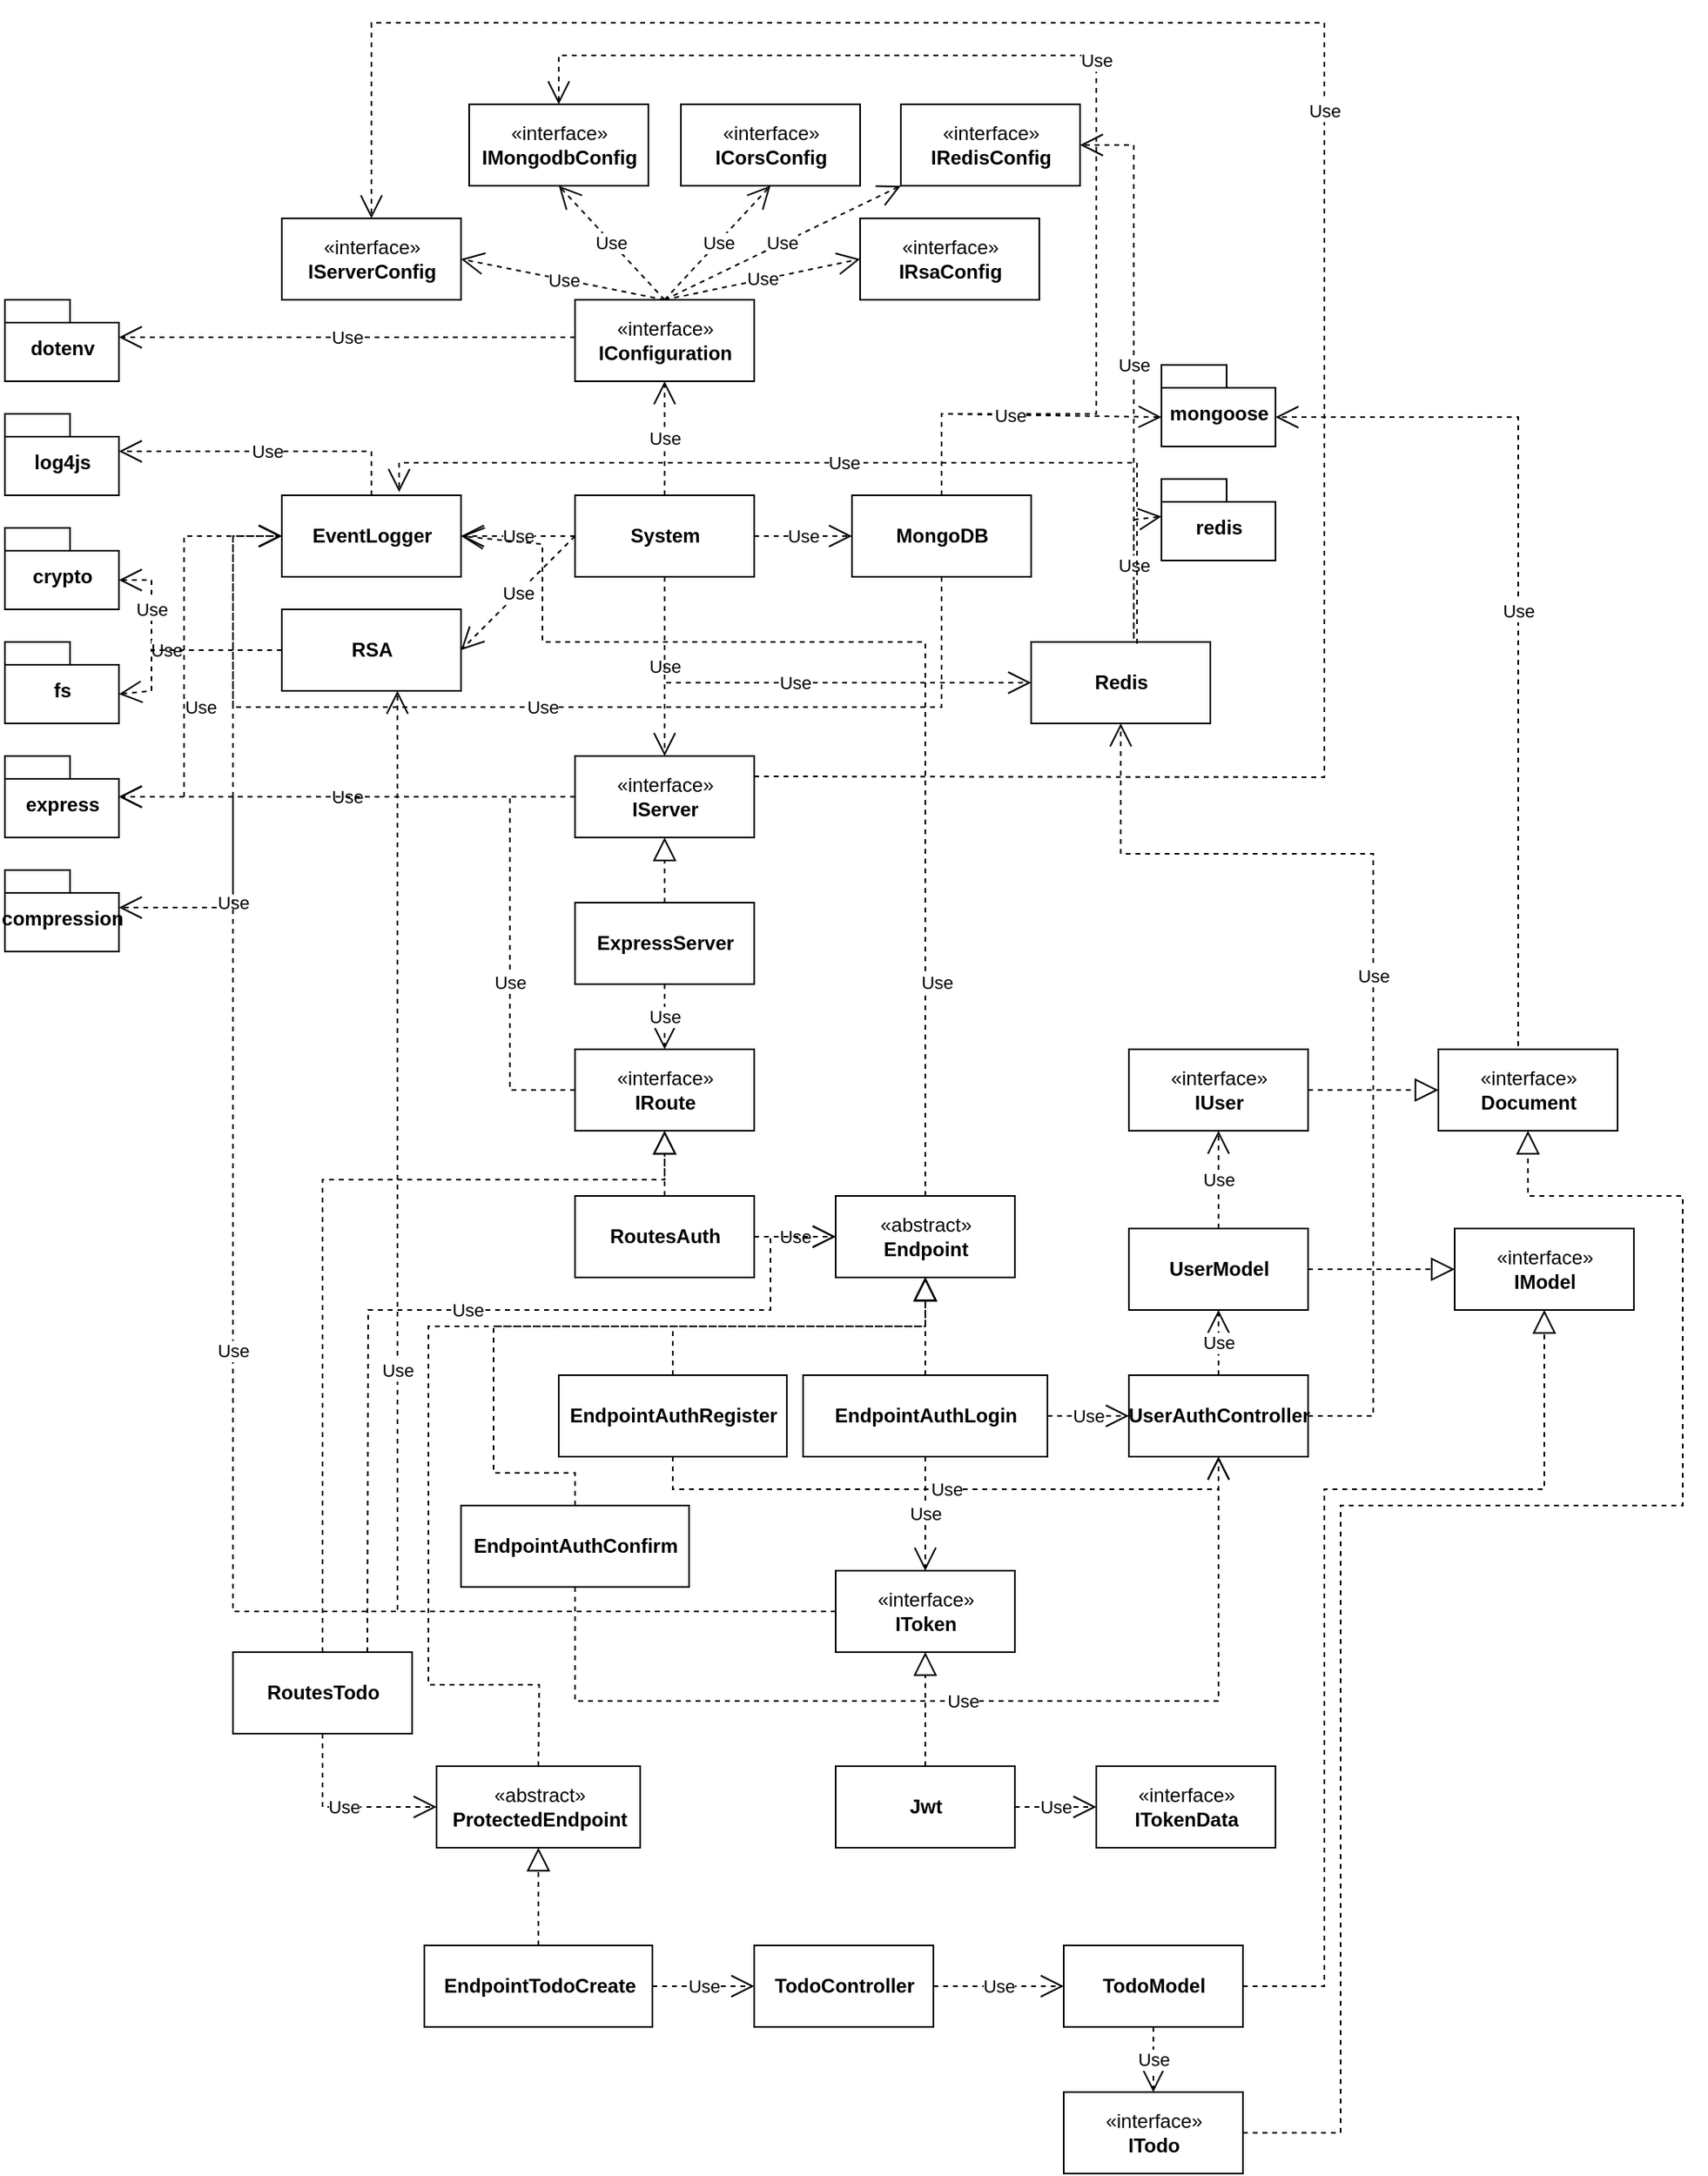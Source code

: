 <mxfile version="17.2.4" type="device"><diagram id="6Z5-7DVcIzeGbHoEJOS7" name="Seite-1"><mxGraphModel dx="1186" dy="773" grid="1" gridSize="10" guides="1" tooltips="1" connect="1" arrows="1" fold="1" page="1" pageScale="1" pageWidth="4681" pageHeight="3300" math="0" shadow="0"><root><mxCell id="0"/><mxCell id="1" parent="0"/><mxCell id="TeJl24mnxh_Jbmusd_PI-1" value="«interface»&lt;br&gt;&lt;b&gt;IConfiguration&lt;/b&gt;" style="html=1;" vertex="1" parent="1"><mxGeometry x="380" y="210" width="110" height="50" as="geometry"/></mxCell><mxCell id="TeJl24mnxh_Jbmusd_PI-2" value="«interface»&lt;br&gt;&lt;b&gt;IServerConfig&lt;/b&gt;" style="html=1;" vertex="1" parent="1"><mxGeometry x="200" y="160" width="110" height="50" as="geometry"/></mxCell><mxCell id="TeJl24mnxh_Jbmusd_PI-4" value="«interface»&lt;br&gt;&lt;b&gt;IMongodbConfig&lt;/b&gt;" style="html=1;" vertex="1" parent="1"><mxGeometry x="315" y="90" width="110" height="50" as="geometry"/></mxCell><mxCell id="TeJl24mnxh_Jbmusd_PI-5" value="«interface»&lt;br&gt;&lt;b&gt;ICorsConfig&lt;/b&gt;" style="html=1;" vertex="1" parent="1"><mxGeometry x="445" y="90" width="110" height="50" as="geometry"/></mxCell><mxCell id="TeJl24mnxh_Jbmusd_PI-6" value="«interface»&lt;br&gt;&lt;b&gt;IRsaConfig&lt;/b&gt;" style="html=1;" vertex="1" parent="1"><mxGeometry x="555" y="160" width="110" height="50" as="geometry"/></mxCell><mxCell id="TeJl24mnxh_Jbmusd_PI-7" value="System" style="html=1;fontStyle=1" vertex="1" parent="1"><mxGeometry x="380" y="330" width="110" height="50" as="geometry"/></mxCell><mxCell id="TeJl24mnxh_Jbmusd_PI-8" value="Use" style="endArrow=open;endSize=12;dashed=1;html=1;rounded=0;exitX=0.5;exitY=0;exitDx=0;exitDy=0;entryX=0.5;entryY=1;entryDx=0;entryDy=0;" edge="1" parent="1" source="TeJl24mnxh_Jbmusd_PI-7" target="TeJl24mnxh_Jbmusd_PI-1"><mxGeometry width="160" relative="1" as="geometry"><mxPoint x="434.5" y="320" as="sourcePoint"/><mxPoint x="434.5" y="270" as="targetPoint"/></mxGeometry></mxCell><mxCell id="TeJl24mnxh_Jbmusd_PI-9" value="Use" style="endArrow=open;endSize=12;dashed=1;html=1;rounded=0;exitX=0.5;exitY=0;exitDx=0;exitDy=0;entryX=1;entryY=0.5;entryDx=0;entryDy=0;" edge="1" parent="1" source="TeJl24mnxh_Jbmusd_PI-1" target="TeJl24mnxh_Jbmusd_PI-2"><mxGeometry width="160" relative="1" as="geometry"><mxPoint x="434.5" y="190" as="sourcePoint"/><mxPoint x="250" y="170" as="targetPoint"/></mxGeometry></mxCell><mxCell id="TeJl24mnxh_Jbmusd_PI-10" value="Use" style="endArrow=open;endSize=12;dashed=1;html=1;rounded=0;exitX=0.5;exitY=0;exitDx=0;exitDy=0;entryX=0;entryY=0.5;entryDx=0;entryDy=0;" edge="1" parent="1" source="TeJl24mnxh_Jbmusd_PI-1" target="TeJl24mnxh_Jbmusd_PI-6"><mxGeometry width="160" relative="1" as="geometry"><mxPoint x="434.5" y="190" as="sourcePoint"/><mxPoint x="434.5" y="140" as="targetPoint"/></mxGeometry></mxCell><mxCell id="TeJl24mnxh_Jbmusd_PI-11" value="Use" style="endArrow=open;endSize=12;dashed=1;html=1;rounded=0;exitX=0.5;exitY=0;exitDx=0;exitDy=0;entryX=0.5;entryY=1;entryDx=0;entryDy=0;" edge="1" parent="1" source="TeJl24mnxh_Jbmusd_PI-1" target="TeJl24mnxh_Jbmusd_PI-4"><mxGeometry width="160" relative="1" as="geometry"><mxPoint x="434.5" y="190" as="sourcePoint"/><mxPoint x="434.5" y="140" as="targetPoint"/></mxGeometry></mxCell><mxCell id="TeJl24mnxh_Jbmusd_PI-12" value="Use" style="endArrow=open;endSize=12;dashed=1;html=1;rounded=0;entryX=0.5;entryY=1;entryDx=0;entryDy=0;" edge="1" parent="1" target="TeJl24mnxh_Jbmusd_PI-5"><mxGeometry width="160" relative="1" as="geometry"><mxPoint x="435" y="210" as="sourcePoint"/><mxPoint x="470" y="160" as="targetPoint"/></mxGeometry></mxCell><mxCell id="TeJl24mnxh_Jbmusd_PI-13" value="EventLogger" style="html=1;fontStyle=1" vertex="1" parent="1"><mxGeometry x="200" y="330" width="110" height="50" as="geometry"/></mxCell><mxCell id="TeJl24mnxh_Jbmusd_PI-14" value="Use" style="endArrow=open;endSize=12;dashed=1;html=1;rounded=0;exitX=0;exitY=0.5;exitDx=0;exitDy=0;entryX=1;entryY=0.5;entryDx=0;entryDy=0;" edge="1" parent="1" source="TeJl24mnxh_Jbmusd_PI-7" target="TeJl24mnxh_Jbmusd_PI-13"><mxGeometry width="160" relative="1" as="geometry"><mxPoint x="365" y="354.5" as="sourcePoint"/><mxPoint x="320" y="355" as="targetPoint"/></mxGeometry></mxCell><mxCell id="TeJl24mnxh_Jbmusd_PI-15" value="&lt;b&gt;RSA&lt;/b&gt;" style="html=1;" vertex="1" parent="1"><mxGeometry x="200" y="400" width="110" height="50" as="geometry"/></mxCell><mxCell id="TeJl24mnxh_Jbmusd_PI-16" value="Use" style="endArrow=open;endSize=12;dashed=1;html=1;rounded=0;exitX=0;exitY=0.5;exitDx=0;exitDy=0;entryX=1;entryY=0.5;entryDx=0;entryDy=0;" edge="1" parent="1" source="TeJl24mnxh_Jbmusd_PI-7" target="TeJl24mnxh_Jbmusd_PI-15"><mxGeometry width="160" relative="1" as="geometry"><mxPoint x="390" y="424.5" as="sourcePoint"/><mxPoint x="330" y="425" as="targetPoint"/></mxGeometry></mxCell><mxCell id="TeJl24mnxh_Jbmusd_PI-18" value="MongoDB" style="html=1;fontStyle=1" vertex="1" parent="1"><mxGeometry x="550" y="330" width="110" height="50" as="geometry"/></mxCell><mxCell id="TeJl24mnxh_Jbmusd_PI-19" value="Use" style="endArrow=open;endSize=12;dashed=1;html=1;rounded=0;exitX=0.5;exitY=0;exitDx=0;exitDy=0;entryX=0.5;entryY=0;entryDx=0;entryDy=0;" edge="1" parent="1" source="TeJl24mnxh_Jbmusd_PI-18" target="TeJl24mnxh_Jbmusd_PI-4"><mxGeometry width="160" relative="1" as="geometry"><mxPoint x="604.5" y="300" as="sourcePoint"/><mxPoint x="600" y="70" as="targetPoint"/><Array as="points"><mxPoint x="605" y="280"/><mxPoint x="700" y="280"/><mxPoint x="700" y="60"/><mxPoint x="370" y="60"/></Array></mxGeometry></mxCell><mxCell id="TeJl24mnxh_Jbmusd_PI-20" value="Use" style="endArrow=open;endSize=12;dashed=1;html=1;rounded=0;entryX=0;entryY=0.5;entryDx=0;entryDy=0;exitX=1;exitY=0.5;exitDx=0;exitDy=0;" edge="1" parent="1" source="TeJl24mnxh_Jbmusd_PI-7" target="TeJl24mnxh_Jbmusd_PI-18"><mxGeometry width="160" relative="1" as="geometry"><mxPoint x="510" y="355" as="sourcePoint"/><mxPoint x="540" y="354.5" as="targetPoint"/></mxGeometry></mxCell><mxCell id="TeJl24mnxh_Jbmusd_PI-21" value="Use" style="endArrow=open;endSize=12;dashed=1;html=1;rounded=0;exitX=0.5;exitY=1;exitDx=0;exitDy=0;entryX=0;entryY=0.5;entryDx=0;entryDy=0;" edge="1" parent="1" source="TeJl24mnxh_Jbmusd_PI-18" target="TeJl24mnxh_Jbmusd_PI-13"><mxGeometry width="160" relative="1" as="geometry"><mxPoint x="604.5" y="395" as="sourcePoint"/><mxPoint x="140" y="360" as="targetPoint"/><Array as="points"><mxPoint x="605" y="460"/><mxPoint x="170" y="460"/><mxPoint x="170" y="355"/></Array></mxGeometry></mxCell><mxCell id="TeJl24mnxh_Jbmusd_PI-22" value="«interface»&lt;br&gt;&lt;b&gt;IServer&lt;/b&gt;" style="html=1;" vertex="1" parent="1"><mxGeometry x="380" y="490" width="110" height="50" as="geometry"/></mxCell><mxCell id="TeJl24mnxh_Jbmusd_PI-23" value="Use" style="endArrow=open;endSize=12;dashed=1;html=1;rounded=0;entryX=0.5;entryY=0;entryDx=0;entryDy=0;exitX=0.5;exitY=1;exitDx=0;exitDy=0;" edge="1" parent="1" source="TeJl24mnxh_Jbmusd_PI-7" target="TeJl24mnxh_Jbmusd_PI-22"><mxGeometry width="160" relative="1" as="geometry"><mxPoint x="434.5" y="400" as="sourcePoint"/><mxPoint x="434.5" y="450" as="targetPoint"/></mxGeometry></mxCell><mxCell id="TeJl24mnxh_Jbmusd_PI-24" value="ExpressServer" style="html=1;fontStyle=1" vertex="1" parent="1"><mxGeometry x="380" y="580" width="110" height="50" as="geometry"/></mxCell><mxCell id="TeJl24mnxh_Jbmusd_PI-25" value="" style="endArrow=block;dashed=1;endFill=0;endSize=12;html=1;rounded=0;exitX=0.5;exitY=0;exitDx=0;exitDy=0;entryX=0.5;entryY=1;entryDx=0;entryDy=0;" edge="1" parent="1" source="TeJl24mnxh_Jbmusd_PI-24" target="TeJl24mnxh_Jbmusd_PI-22"><mxGeometry width="160" relative="1" as="geometry"><mxPoint x="435" y="570" as="sourcePoint"/><mxPoint x="435" y="550" as="targetPoint"/></mxGeometry></mxCell><mxCell id="TeJl24mnxh_Jbmusd_PI-26" value="Use" style="endArrow=open;endSize=12;dashed=1;html=1;rounded=0;exitX=0;exitY=0.5;exitDx=0;exitDy=0;entryX=0;entryY=0.5;entryDx=0;entryDy=0;" edge="1" parent="1" source="TeJl24mnxh_Jbmusd_PI-22" target="TeJl24mnxh_Jbmusd_PI-13"><mxGeometry x="0.283" y="-10" width="160" relative="1" as="geometry"><mxPoint x="350" y="514.5" as="sourcePoint"/><mxPoint x="130" y="360" as="targetPoint"/><Array as="points"><mxPoint x="140" y="515"/><mxPoint x="140" y="355"/></Array><mxPoint as="offset"/></mxGeometry></mxCell><mxCell id="TeJl24mnxh_Jbmusd_PI-27" value="express" style="shape=folder;fontStyle=1;spacingTop=10;tabWidth=40;tabHeight=14;tabPosition=left;html=1;" vertex="1" parent="1"><mxGeometry x="30" y="490" width="70" height="50" as="geometry"/></mxCell><mxCell id="TeJl24mnxh_Jbmusd_PI-28" value="Use" style="endArrow=open;endSize=12;dashed=1;html=1;rounded=0;exitX=0;exitY=0.5;exitDx=0;exitDy=0;" edge="1" parent="1" source="TeJl24mnxh_Jbmusd_PI-22"><mxGeometry width="160" relative="1" as="geometry"><mxPoint x="320" y="514.5" as="sourcePoint"/><mxPoint x="100" y="515" as="targetPoint"/></mxGeometry></mxCell><mxCell id="TeJl24mnxh_Jbmusd_PI-29" value="log4js" style="shape=folder;fontStyle=1;spacingTop=10;tabWidth=40;tabHeight=14;tabPosition=left;html=1;" vertex="1" parent="1"><mxGeometry x="30" y="280" width="70" height="50" as="geometry"/></mxCell><mxCell id="TeJl24mnxh_Jbmusd_PI-30" value="Use" style="endArrow=open;endSize=12;dashed=1;html=1;rounded=0;entryX=0;entryY=0;entryDx=70;entryDy=23;entryPerimeter=0;exitX=0.5;exitY=0;exitDx=0;exitDy=0;" edge="1" parent="1" source="TeJl24mnxh_Jbmusd_PI-13" target="TeJl24mnxh_Jbmusd_PI-29"><mxGeometry width="160" relative="1" as="geometry"><mxPoint x="280" y="304.5" as="sourcePoint"/><mxPoint x="120" y="304.5" as="targetPoint"/><Array as="points"><mxPoint x="255" y="303"/></Array></mxGeometry></mxCell><mxCell id="TeJl24mnxh_Jbmusd_PI-31" value="mongoose" style="shape=folder;fontStyle=1;spacingTop=10;tabWidth=40;tabHeight=14;tabPosition=left;html=1;" vertex="1" parent="1"><mxGeometry x="740" y="250" width="70" height="50" as="geometry"/></mxCell><mxCell id="TeJl24mnxh_Jbmusd_PI-32" value="Use" style="endArrow=open;endSize=12;dashed=1;html=1;rounded=0;entryX=0;entryY=0;entryDx=0;entryDy=32;entryPerimeter=0;exitX=0.5;exitY=0;exitDx=0;exitDy=0;" edge="1" parent="1" source="TeJl24mnxh_Jbmusd_PI-18" target="TeJl24mnxh_Jbmusd_PI-31"><mxGeometry width="160" relative="1" as="geometry"><mxPoint x="570" y="280" as="sourcePoint"/><mxPoint x="720" y="280" as="targetPoint"/><Array as="points"><mxPoint x="605" y="280"/></Array></mxGeometry></mxCell><mxCell id="TeJl24mnxh_Jbmusd_PI-33" value="crypto" style="shape=folder;fontStyle=1;spacingTop=10;tabWidth=40;tabHeight=14;tabPosition=left;html=1;" vertex="1" parent="1"><mxGeometry x="30" y="350" width="70" height="50" as="geometry"/></mxCell><mxCell id="TeJl24mnxh_Jbmusd_PI-34" value="fs" style="shape=folder;fontStyle=1;spacingTop=10;tabWidth=40;tabHeight=14;tabPosition=left;html=1;" vertex="1" parent="1"><mxGeometry x="30" y="420" width="70" height="50" as="geometry"/></mxCell><mxCell id="TeJl24mnxh_Jbmusd_PI-35" value="Use" style="endArrow=open;endSize=12;dashed=1;html=1;rounded=0;exitX=0;exitY=0.5;exitDx=0;exitDy=0;entryX=0;entryY=0;entryDx=70;entryDy=32;entryPerimeter=0;" edge="1" parent="1" source="TeJl24mnxh_Jbmusd_PI-15" target="TeJl24mnxh_Jbmusd_PI-33"><mxGeometry width="160" relative="1" as="geometry"><mxPoint x="180" y="430" as="sourcePoint"/><mxPoint x="40" y="424.5" as="targetPoint"/><Array as="points"><mxPoint x="120" y="425"/><mxPoint x="120" y="382"/></Array></mxGeometry></mxCell><mxCell id="TeJl24mnxh_Jbmusd_PI-36" value="Use" style="endArrow=open;endSize=12;dashed=1;html=1;rounded=0;entryX=0;entryY=0;entryDx=70;entryDy=32;entryPerimeter=0;exitX=0;exitY=0.5;exitDx=0;exitDy=0;" edge="1" parent="1" source="TeJl24mnxh_Jbmusd_PI-15" target="TeJl24mnxh_Jbmusd_PI-34"><mxGeometry x="0.279" y="-25" width="160" relative="1" as="geometry"><mxPoint x="190" y="425" as="sourcePoint"/><mxPoint x="40" y="424.5" as="targetPoint"/><Array as="points"><mxPoint x="120" y="425"/><mxPoint x="120" y="450"/></Array><mxPoint x="25" y="-25" as="offset"/></mxGeometry></mxCell><mxCell id="TeJl24mnxh_Jbmusd_PI-37" value="dotenv" style="shape=folder;fontStyle=1;spacingTop=10;tabWidth=40;tabHeight=14;tabPosition=left;html=1;" vertex="1" parent="1"><mxGeometry x="30" y="210" width="70" height="50" as="geometry"/></mxCell><mxCell id="TeJl24mnxh_Jbmusd_PI-38" value="Use" style="endArrow=open;endSize=12;dashed=1;html=1;rounded=0;entryX=0;entryY=0;entryDx=70;entryDy=23;entryPerimeter=0;" edge="1" parent="1" target="TeJl24mnxh_Jbmusd_PI-37"><mxGeometry width="160" relative="1" as="geometry"><mxPoint x="380" y="233" as="sourcePoint"/><mxPoint x="175" y="234.5" as="targetPoint"/></mxGeometry></mxCell><mxCell id="TeJl24mnxh_Jbmusd_PI-39" value="compression" style="shape=folder;fontStyle=1;spacingTop=10;tabWidth=40;tabHeight=14;tabPosition=left;html=1;" vertex="1" parent="1"><mxGeometry x="30" y="560" width="70" height="50" as="geometry"/></mxCell><mxCell id="TeJl24mnxh_Jbmusd_PI-40" value="Use" style="endArrow=open;endSize=12;dashed=1;html=1;rounded=0;exitX=0;exitY=0.5;exitDx=0;exitDy=0;entryX=0;entryY=0;entryDx=70;entryDy=23;entryPerimeter=0;" edge="1" parent="1" source="TeJl24mnxh_Jbmusd_PI-22" target="TeJl24mnxh_Jbmusd_PI-39"><mxGeometry x="0.581" width="160" relative="1" as="geometry"><mxPoint x="390" y="525" as="sourcePoint"/><mxPoint x="110" y="525" as="targetPoint"/><Array as="points"><mxPoint x="170" y="515"/><mxPoint x="170" y="583"/></Array><mxPoint as="offset"/></mxGeometry></mxCell><mxCell id="TeJl24mnxh_Jbmusd_PI-41" value="«interface»&lt;br&gt;&lt;b&gt;IRoute&lt;/b&gt;" style="html=1;" vertex="1" parent="1"><mxGeometry x="380" y="670" width="110" height="50" as="geometry"/></mxCell><mxCell id="TeJl24mnxh_Jbmusd_PI-42" value="&lt;b&gt;RoutesAuth&lt;/b&gt;" style="html=1;" vertex="1" parent="1"><mxGeometry x="380" y="760" width="110" height="50" as="geometry"/></mxCell><mxCell id="TeJl24mnxh_Jbmusd_PI-43" value="Use" style="endArrow=open;endSize=12;dashed=1;html=1;rounded=0;entryX=0.5;entryY=0;entryDx=0;entryDy=0;exitX=0.5;exitY=1;exitDx=0;exitDy=0;" edge="1" parent="1" source="TeJl24mnxh_Jbmusd_PI-24" target="TeJl24mnxh_Jbmusd_PI-41"><mxGeometry width="160" relative="1" as="geometry"><mxPoint x="434.5" y="630" as="sourcePoint"/><mxPoint x="435" y="660" as="targetPoint"/></mxGeometry></mxCell><mxCell id="TeJl24mnxh_Jbmusd_PI-44" value="" style="endArrow=block;dashed=1;endFill=0;endSize=12;html=1;rounded=0;exitX=0.5;exitY=0;exitDx=0;exitDy=0;entryX=0.5;entryY=1;entryDx=0;entryDy=0;" edge="1" parent="1" source="TeJl24mnxh_Jbmusd_PI-42" target="TeJl24mnxh_Jbmusd_PI-41"><mxGeometry width="160" relative="1" as="geometry"><mxPoint x="434.5" y="750" as="sourcePoint"/><mxPoint x="435" y="730" as="targetPoint"/></mxGeometry></mxCell><mxCell id="TeJl24mnxh_Jbmusd_PI-45" value="Use" style="endArrow=open;endSize=12;dashed=1;html=1;rounded=0;exitX=0;exitY=0.5;exitDx=0;exitDy=0;" edge="1" parent="1" source="TeJl24mnxh_Jbmusd_PI-41"><mxGeometry x="-0.54" width="160" relative="1" as="geometry"><mxPoint x="350" y="604.5" as="sourcePoint"/><mxPoint x="100" y="515" as="targetPoint"/><Array as="points"><mxPoint x="340" y="695"/><mxPoint x="340" y="515"/></Array><mxPoint as="offset"/></mxGeometry></mxCell><mxCell id="TeJl24mnxh_Jbmusd_PI-46" value="Use" style="endArrow=open;endSize=12;dashed=1;html=1;rounded=0;exitX=1;exitY=0.25;exitDx=0;exitDy=0;entryX=0.5;entryY=0;entryDx=0;entryDy=0;" edge="1" parent="1" source="TeJl24mnxh_Jbmusd_PI-22" target="TeJl24mnxh_Jbmusd_PI-2"><mxGeometry width="160" relative="1" as="geometry"><mxPoint x="500" y="510" as="sourcePoint"/><mxPoint x="590" y="40" as="targetPoint"/><Array as="points"><mxPoint x="840" y="503"/><mxPoint x="840" y="40"/><mxPoint x="255" y="40"/></Array></mxGeometry></mxCell><mxCell id="TeJl24mnxh_Jbmusd_PI-47" value="«abstract»&lt;br&gt;&lt;b&gt;Endpoint&lt;/b&gt;" style="html=1;" vertex="1" parent="1"><mxGeometry x="540" y="760" width="110" height="50" as="geometry"/></mxCell><mxCell id="TeJl24mnxh_Jbmusd_PI-48" value="EndpointAuthLogin" style="html=1;fontStyle=1" vertex="1" parent="1"><mxGeometry x="520" y="870" width="150" height="50" as="geometry"/></mxCell><mxCell id="TeJl24mnxh_Jbmusd_PI-49" value="Use" style="endArrow=open;endSize=12;dashed=1;html=1;rounded=0;exitX=1;exitY=0.5;exitDx=0;exitDy=0;entryX=0;entryY=0.5;entryDx=0;entryDy=0;" edge="1" parent="1" source="TeJl24mnxh_Jbmusd_PI-42" target="TeJl24mnxh_Jbmusd_PI-47"><mxGeometry width="160" relative="1" as="geometry"><mxPoint x="500" y="784.5" as="sourcePoint"/><mxPoint x="530" y="785" as="targetPoint"/></mxGeometry></mxCell><mxCell id="TeJl24mnxh_Jbmusd_PI-50" value="" style="endArrow=block;dashed=1;endFill=0;endSize=12;html=1;rounded=0;exitX=0.5;exitY=0;exitDx=0;exitDy=0;entryX=0.5;entryY=1;entryDx=0;entryDy=0;" edge="1" parent="1" source="TeJl24mnxh_Jbmusd_PI-48" target="TeJl24mnxh_Jbmusd_PI-47"><mxGeometry width="160" relative="1" as="geometry"><mxPoint x="590" y="830" as="sourcePoint"/><mxPoint x="595" y="820" as="targetPoint"/></mxGeometry></mxCell><mxCell id="TeJl24mnxh_Jbmusd_PI-51" value="EndpointAuthRegister" style="html=1;fontStyle=1" vertex="1" parent="1"><mxGeometry x="370" y="870" width="140" height="50" as="geometry"/></mxCell><mxCell id="TeJl24mnxh_Jbmusd_PI-52" value="" style="endArrow=block;dashed=1;endFill=0;endSize=12;html=1;rounded=0;exitX=0.5;exitY=0;exitDx=0;exitDy=0;entryX=0.5;entryY=1;entryDx=0;entryDy=0;" edge="1" parent="1" source="TeJl24mnxh_Jbmusd_PI-51" target="TeJl24mnxh_Jbmusd_PI-47"><mxGeometry width="160" relative="1" as="geometry"><mxPoint x="605" y="880" as="sourcePoint"/><mxPoint x="605" y="820" as="targetPoint"/><Array as="points"><mxPoint x="440" y="840"/><mxPoint x="595" y="840"/></Array></mxGeometry></mxCell><mxCell id="TeJl24mnxh_Jbmusd_PI-53" value="Use" style="endArrow=open;endSize=12;dashed=1;html=1;rounded=0;exitX=0.5;exitY=0;exitDx=0;exitDy=0;" edge="1" parent="1" source="TeJl24mnxh_Jbmusd_PI-47"><mxGeometry x="-0.618" y="-7" width="160" relative="1" as="geometry"><mxPoint x="590" y="720" as="sourcePoint"/><mxPoint x="310" y="355" as="targetPoint"/><Array as="points"><mxPoint x="595" y="420"/><mxPoint x="360" y="420"/><mxPoint x="360" y="360"/></Array><mxPoint as="offset"/></mxGeometry></mxCell><mxCell id="TeJl24mnxh_Jbmusd_PI-54" value="UserAuthController" style="html=1;fontStyle=1" vertex="1" parent="1"><mxGeometry x="720" y="870" width="110" height="50" as="geometry"/></mxCell><mxCell id="TeJl24mnxh_Jbmusd_PI-55" value="Use" style="endArrow=open;endSize=12;dashed=1;html=1;rounded=0;exitX=1;exitY=0.5;exitDx=0;exitDy=0;entryX=0;entryY=0.5;entryDx=0;entryDy=0;" edge="1" parent="1" source="TeJl24mnxh_Jbmusd_PI-48" target="TeJl24mnxh_Jbmusd_PI-54"><mxGeometry width="160" relative="1" as="geometry"><mxPoint x="660" y="894.5" as="sourcePoint"/><mxPoint x="710" y="895" as="targetPoint"/></mxGeometry></mxCell><mxCell id="TeJl24mnxh_Jbmusd_PI-56" value="UserModel" style="html=1;fontStyle=1" vertex="1" parent="1"><mxGeometry x="720" y="780" width="110" height="50" as="geometry"/></mxCell><mxCell id="TeJl24mnxh_Jbmusd_PI-57" value="Use" style="endArrow=open;endSize=12;dashed=1;html=1;rounded=0;exitX=0.5;exitY=0;exitDx=0;exitDy=0;entryX=0.5;entryY=1;entryDx=0;entryDy=0;" edge="1" parent="1" source="TeJl24mnxh_Jbmusd_PI-54" target="TeJl24mnxh_Jbmusd_PI-56"><mxGeometry width="160" relative="1" as="geometry"><mxPoint x="774.5" y="880" as="sourcePoint"/><mxPoint x="775" y="840" as="targetPoint"/></mxGeometry></mxCell><mxCell id="TeJl24mnxh_Jbmusd_PI-58" value="«interface»&lt;br&gt;&lt;b&gt;IUser&lt;/b&gt;" style="html=1;" vertex="1" parent="1"><mxGeometry x="720" y="670" width="110" height="50" as="geometry"/></mxCell><mxCell id="TeJl24mnxh_Jbmusd_PI-59" value="Use" style="endArrow=open;endSize=12;dashed=1;html=1;rounded=0;exitX=0.5;exitY=0;exitDx=0;exitDy=0;entryX=0.5;entryY=1;entryDx=0;entryDy=0;" edge="1" parent="1" source="TeJl24mnxh_Jbmusd_PI-56" target="TeJl24mnxh_Jbmusd_PI-58"><mxGeometry width="160" relative="1" as="geometry"><mxPoint x="775" y="760" as="sourcePoint"/><mxPoint x="775" y="730" as="targetPoint"/></mxGeometry></mxCell><mxCell id="TeJl24mnxh_Jbmusd_PI-60" value="«interface»&lt;br&gt;&lt;b&gt;Document&lt;/b&gt;" style="html=1;" vertex="1" parent="1"><mxGeometry x="910" y="670" width="110" height="50" as="geometry"/></mxCell><mxCell id="TeJl24mnxh_Jbmusd_PI-61" value="" style="endArrow=block;dashed=1;endFill=0;endSize=12;html=1;rounded=0;exitX=1;exitY=0.5;exitDx=0;exitDy=0;entryX=0;entryY=0.5;entryDx=0;entryDy=0;" edge="1" parent="1" source="TeJl24mnxh_Jbmusd_PI-58" target="TeJl24mnxh_Jbmusd_PI-60"><mxGeometry width="160" relative="1" as="geometry"><mxPoint x="840" y="694.5" as="sourcePoint"/><mxPoint x="900" y="695" as="targetPoint"/></mxGeometry></mxCell><mxCell id="TeJl24mnxh_Jbmusd_PI-63" value="Use" style="endArrow=open;endSize=12;dashed=1;html=1;rounded=0;exitX=0.445;exitY=-0.04;exitDx=0;exitDy=0;exitPerimeter=0;entryX=0;entryY=0;entryDx=70;entryDy=32;entryPerimeter=0;" edge="1" parent="1" source="TeJl24mnxh_Jbmusd_PI-60" target="TeJl24mnxh_Jbmusd_PI-31"><mxGeometry width="160" relative="1" as="geometry"><mxPoint x="960" y="640" as="sourcePoint"/><mxPoint x="960" y="290" as="targetPoint"/><Array as="points"><mxPoint x="959" y="282"/></Array></mxGeometry></mxCell><mxCell id="TeJl24mnxh_Jbmusd_PI-64" value="«interface»&lt;br&gt;&lt;b&gt;IToken&lt;/b&gt;" style="html=1;" vertex="1" parent="1"><mxGeometry x="540" y="990" width="110" height="50" as="geometry"/></mxCell><mxCell id="TeJl24mnxh_Jbmusd_PI-65" value="Use" style="endArrow=open;endSize=12;dashed=1;html=1;rounded=0;entryX=0.5;entryY=0;entryDx=0;entryDy=0;exitX=0.5;exitY=1;exitDx=0;exitDy=0;" edge="1" parent="1" source="TeJl24mnxh_Jbmusd_PI-48" target="TeJl24mnxh_Jbmusd_PI-64"><mxGeometry width="160" relative="1" as="geometry"><mxPoint x="594.5" y="930" as="sourcePoint"/><mxPoint x="594.5" y="980" as="targetPoint"/></mxGeometry></mxCell><mxCell id="TeJl24mnxh_Jbmusd_PI-66" value="Use" style="endArrow=open;endSize=12;dashed=1;html=1;rounded=0;exitX=0;exitY=0.5;exitDx=0;exitDy=0;entryX=0.645;entryY=1;entryDx=0;entryDy=0;entryPerimeter=0;" edge="1" parent="1" source="TeJl24mnxh_Jbmusd_PI-64" target="TeJl24mnxh_Jbmusd_PI-15"><mxGeometry width="160" relative="1" as="geometry"><mxPoint x="520" y="1014.5" as="sourcePoint"/><mxPoint x="270" y="460" as="targetPoint"/><Array as="points"><mxPoint x="271" y="1015"/></Array></mxGeometry></mxCell><mxCell id="TeJl24mnxh_Jbmusd_PI-67" value="Use" style="endArrow=open;endSize=12;dashed=1;html=1;rounded=0;exitX=0;exitY=0.5;exitDx=0;exitDy=0;entryX=0;entryY=0.5;entryDx=0;entryDy=0;" edge="1" parent="1" source="TeJl24mnxh_Jbmusd_PI-64" target="TeJl24mnxh_Jbmusd_PI-13"><mxGeometry width="160" relative="1" as="geometry"><mxPoint x="315" y="1014.5" as="sourcePoint"/><mxPoint x="200" y="360" as="targetPoint"/><Array as="points"><mxPoint x="170" y="1015"/><mxPoint x="170" y="355"/></Array></mxGeometry></mxCell><mxCell id="TeJl24mnxh_Jbmusd_PI-68" value="Jwt" style="html=1;fontStyle=1" vertex="1" parent="1"><mxGeometry x="540" y="1110" width="110" height="50" as="geometry"/></mxCell><mxCell id="TeJl24mnxh_Jbmusd_PI-69" value="" style="endArrow=block;dashed=1;endFill=0;endSize=12;html=1;rounded=0;exitX=0.5;exitY=0;exitDx=0;exitDy=0;entryX=0.5;entryY=1;entryDx=0;entryDy=0;" edge="1" parent="1" source="TeJl24mnxh_Jbmusd_PI-68" target="TeJl24mnxh_Jbmusd_PI-64"><mxGeometry width="160" relative="1" as="geometry"><mxPoint x="595" y="1100" as="sourcePoint"/><mxPoint x="595" y="1070" as="targetPoint"/></mxGeometry></mxCell><mxCell id="TeJl24mnxh_Jbmusd_PI-70" value="«interface»&lt;br&gt;&lt;b&gt;ITokenData&lt;/b&gt;" style="html=1;" vertex="1" parent="1"><mxGeometry x="700" y="1110" width="110" height="50" as="geometry"/></mxCell><mxCell id="TeJl24mnxh_Jbmusd_PI-71" value="Use" style="endArrow=open;endSize=12;dashed=1;html=1;rounded=0;entryX=0;entryY=0.5;entryDx=0;entryDy=0;exitX=1;exitY=0.5;exitDx=0;exitDy=0;" edge="1" parent="1" source="TeJl24mnxh_Jbmusd_PI-68" target="TeJl24mnxh_Jbmusd_PI-70"><mxGeometry width="160" relative="1" as="geometry"><mxPoint x="670" y="1140" as="sourcePoint"/><mxPoint x="690" y="1135" as="targetPoint"/></mxGeometry></mxCell><mxCell id="TeJl24mnxh_Jbmusd_PI-72" value="Use" style="endArrow=open;endSize=12;dashed=1;html=1;rounded=0;exitX=0.5;exitY=1;exitDx=0;exitDy=0;entryX=0.5;entryY=1;entryDx=0;entryDy=0;" edge="1" parent="1" source="TeJl24mnxh_Jbmusd_PI-51" target="TeJl24mnxh_Jbmusd_PI-54"><mxGeometry width="160" relative="1" as="geometry"><mxPoint x="464.5" y="940" as="sourcePoint"/><mxPoint x="720" y="940" as="targetPoint"/><Array as="points"><mxPoint x="440" y="940"/><mxPoint x="775" y="940"/></Array></mxGeometry></mxCell><mxCell id="TeJl24mnxh_Jbmusd_PI-73" value="EndpointAuthConfirm" style="html=1;fontStyle=1" vertex="1" parent="1"><mxGeometry x="310" y="950" width="140" height="50" as="geometry"/></mxCell><mxCell id="TeJl24mnxh_Jbmusd_PI-74" value="Use" style="endArrow=open;endSize=12;dashed=1;html=1;rounded=0;exitX=0.5;exitY=1;exitDx=0;exitDy=0;entryX=0.5;entryY=1;entryDx=0;entryDy=0;" edge="1" parent="1" source="TeJl24mnxh_Jbmusd_PI-73" target="TeJl24mnxh_Jbmusd_PI-54"><mxGeometry width="160" relative="1" as="geometry"><mxPoint x="379" y="1000" as="sourcePoint"/><mxPoint x="770" y="920" as="targetPoint"/><Array as="points"><mxPoint x="380" y="1070"/><mxPoint x="775" y="1070"/></Array></mxGeometry></mxCell><mxCell id="TeJl24mnxh_Jbmusd_PI-75" value="" style="endArrow=block;dashed=1;endFill=0;endSize=12;html=1;rounded=0;exitX=0.5;exitY=0;exitDx=0;exitDy=0;entryX=0.5;entryY=1;entryDx=0;entryDy=0;" edge="1" parent="1" source="TeJl24mnxh_Jbmusd_PI-73" target="TeJl24mnxh_Jbmusd_PI-47"><mxGeometry width="160" relative="1" as="geometry"><mxPoint x="377" y="930" as="sourcePoint"/><mxPoint x="600" y="820" as="targetPoint"/><Array as="points"><mxPoint x="380" y="930"/><mxPoint x="330" y="930"/><mxPoint x="330" y="840"/><mxPoint x="595" y="840"/></Array></mxGeometry></mxCell><mxCell id="TeJl24mnxh_Jbmusd_PI-77" value="«interface»&lt;br&gt;&lt;b&gt;IRedisConfig&lt;/b&gt;" style="html=1;" vertex="1" parent="1"><mxGeometry x="580" y="90" width="110" height="50" as="geometry"/></mxCell><mxCell id="TeJl24mnxh_Jbmusd_PI-78" value="Use" style="endArrow=open;endSize=12;dashed=1;html=1;rounded=0;exitX=0.5;exitY=0;exitDx=0;exitDy=0;entryX=0;entryY=1;entryDx=0;entryDy=0;" edge="1" parent="1" source="TeJl24mnxh_Jbmusd_PI-1" target="TeJl24mnxh_Jbmusd_PI-77"><mxGeometry width="160" relative="1" as="geometry"><mxPoint x="430" y="197.5" as="sourcePoint"/><mxPoint x="570" y="140" as="targetPoint"/></mxGeometry></mxCell><mxCell id="TeJl24mnxh_Jbmusd_PI-79" value="Redis" style="html=1;fontStyle=1" vertex="1" parent="1"><mxGeometry x="660" y="420" width="110" height="50" as="geometry"/></mxCell><mxCell id="TeJl24mnxh_Jbmusd_PI-80" value="Use" style="endArrow=open;endSize=12;dashed=1;html=1;rounded=0;entryX=0;entryY=0.5;entryDx=0;entryDy=0;exitX=0.5;exitY=1;exitDx=0;exitDy=0;" edge="1" parent="1" source="TeJl24mnxh_Jbmusd_PI-7" target="TeJl24mnxh_Jbmusd_PI-79"><mxGeometry width="160" relative="1" as="geometry"><mxPoint x="430" y="390" as="sourcePoint"/><mxPoint x="650" y="440" as="targetPoint"/><Array as="points"><mxPoint x="435" y="445"/></Array></mxGeometry></mxCell><mxCell id="TeJl24mnxh_Jbmusd_PI-81" value="Use" style="endArrow=open;endSize=12;dashed=1;html=1;rounded=0;exitX=0.573;exitY=-0.04;exitDx=0;exitDy=0;exitPerimeter=0;entryX=1;entryY=0.5;entryDx=0;entryDy=0;" edge="1" parent="1" source="TeJl24mnxh_Jbmusd_PI-79" target="TeJl24mnxh_Jbmusd_PI-77"><mxGeometry width="160" relative="1" as="geometry"><mxPoint x="720" y="400" as="sourcePoint"/><mxPoint x="720" y="120" as="targetPoint"/><Array as="points"><mxPoint x="723" y="115"/></Array></mxGeometry></mxCell><mxCell id="TeJl24mnxh_Jbmusd_PI-82" value="redis" style="shape=folder;fontStyle=1;spacingTop=10;tabWidth=40;tabHeight=14;tabPosition=left;html=1;" vertex="1" parent="1"><mxGeometry x="740" y="320" width="70" height="50" as="geometry"/></mxCell><mxCell id="TeJl24mnxh_Jbmusd_PI-83" value="Use" style="endArrow=open;endSize=12;dashed=1;html=1;rounded=0;exitX=0.573;exitY=-0.06;exitDx=0;exitDy=0;exitPerimeter=0;entryX=0;entryY=0;entryDx=0;entryDy=23;entryPerimeter=0;" edge="1" parent="1" source="TeJl24mnxh_Jbmusd_PI-79" target="TeJl24mnxh_Jbmusd_PI-82"><mxGeometry width="160" relative="1" as="geometry"><mxPoint x="720" y="410" as="sourcePoint"/><mxPoint x="720" y="360" as="targetPoint"/><Array as="points"><mxPoint x="723" y="345"/></Array></mxGeometry></mxCell><mxCell id="TeJl24mnxh_Jbmusd_PI-84" value="Use" style="endArrow=open;endSize=12;dashed=1;html=1;rounded=0;exitX=0.591;exitY=0.02;exitDx=0;exitDy=0;exitPerimeter=0;entryX=0.655;entryY=-0.04;entryDx=0;entryDy=0;entryPerimeter=0;" edge="1" parent="1" source="TeJl24mnxh_Jbmusd_PI-79" target="TeJl24mnxh_Jbmusd_PI-13"><mxGeometry width="160" relative="1" as="geometry"><mxPoint x="710" y="410" as="sourcePoint"/><mxPoint x="340" y="290" as="targetPoint"/><Array as="points"><mxPoint x="725" y="310"/><mxPoint x="272" y="310"/></Array></mxGeometry></mxCell><mxCell id="TeJl24mnxh_Jbmusd_PI-86" value="Use" style="endArrow=open;endSize=12;dashed=1;html=1;rounded=0;exitX=1;exitY=0.5;exitDx=0;exitDy=0;entryX=0.5;entryY=1;entryDx=0;entryDy=0;" edge="1" parent="1" source="TeJl24mnxh_Jbmusd_PI-54" target="TeJl24mnxh_Jbmusd_PI-79"><mxGeometry width="160" relative="1" as="geometry"><mxPoint x="840" y="890" as="sourcePoint"/><mxPoint x="870" y="600" as="targetPoint"/><Array as="points"><mxPoint x="870" y="895"/><mxPoint x="870" y="550"/><mxPoint x="715" y="550"/></Array></mxGeometry></mxCell><mxCell id="TeJl24mnxh_Jbmusd_PI-87" value="«interface»&lt;br&gt;&lt;b&gt;IModel&lt;/b&gt;" style="html=1;" vertex="1" parent="1"><mxGeometry x="920" y="780" width="110" height="50" as="geometry"/></mxCell><mxCell id="TeJl24mnxh_Jbmusd_PI-88" value="" style="endArrow=block;dashed=1;endFill=0;endSize=12;html=1;rounded=0;exitX=1;exitY=0.5;exitDx=0;exitDy=0;entryX=0;entryY=0.5;entryDx=0;entryDy=0;" edge="1" parent="1" source="TeJl24mnxh_Jbmusd_PI-56" target="TeJl24mnxh_Jbmusd_PI-87"><mxGeometry width="160" relative="1" as="geometry"><mxPoint x="840" y="810" as="sourcePoint"/><mxPoint x="910" y="805" as="targetPoint"/></mxGeometry></mxCell><mxCell id="TeJl24mnxh_Jbmusd_PI-89" value="RoutesTodo" style="html=1;fontStyle=1" vertex="1" parent="1"><mxGeometry x="170" y="1040" width="110" height="50" as="geometry"/></mxCell><mxCell id="TeJl24mnxh_Jbmusd_PI-90" value="" style="endArrow=block;dashed=1;endFill=0;endSize=12;html=1;rounded=0;exitX=0.5;exitY=0;exitDx=0;exitDy=0;entryX=0.5;entryY=1;entryDx=0;entryDy=0;" edge="1" parent="1" source="TeJl24mnxh_Jbmusd_PI-89" target="TeJl24mnxh_Jbmusd_PI-41"><mxGeometry width="160" relative="1" as="geometry"><mxPoint x="224.5" y="1024.5" as="sourcePoint"/><mxPoint x="430" y="730" as="targetPoint"/><Array as="points"><mxPoint x="225" y="750"/><mxPoint x="435" y="750"/></Array></mxGeometry></mxCell><mxCell id="TeJl24mnxh_Jbmusd_PI-91" value="Use" style="endArrow=open;endSize=12;dashed=1;html=1;rounded=0;exitX=0.75;exitY=0;exitDx=0;exitDy=0;entryX=0;entryY=0.5;entryDx=0;entryDy=0;" edge="1" parent="1" source="TeJl24mnxh_Jbmusd_PI-89" target="TeJl24mnxh_Jbmusd_PI-47"><mxGeometry width="160" relative="1" as="geometry"><mxPoint x="250" y="1030" as="sourcePoint"/><mxPoint x="520" y="800" as="targetPoint"/><Array as="points"><mxPoint x="253" y="830"/><mxPoint x="500" y="830"/><mxPoint x="500" y="785"/></Array></mxGeometry></mxCell><mxCell id="TeJl24mnxh_Jbmusd_PI-92" value="EndpointTodoCreate" style="html=1;fontStyle=1" vertex="1" parent="1"><mxGeometry x="287.5" y="1220" width="140" height="50" as="geometry"/></mxCell><mxCell id="TeJl24mnxh_Jbmusd_PI-94" value="«abstract»&lt;br&gt;&lt;b&gt;ProtectedEndpoint&lt;/b&gt;" style="html=1;" vertex="1" parent="1"><mxGeometry x="295" y="1110" width="125" height="50" as="geometry"/></mxCell><mxCell id="TeJl24mnxh_Jbmusd_PI-95" value="" style="endArrow=block;dashed=1;endFill=0;endSize=12;html=1;rounded=0;exitX=0.5;exitY=0;exitDx=0;exitDy=0;entryX=0.5;entryY=1;entryDx=0;entryDy=0;" edge="1" parent="1" source="TeJl24mnxh_Jbmusd_PI-94" target="TeJl24mnxh_Jbmusd_PI-47"><mxGeometry width="160" relative="1" as="geometry"><mxPoint x="354.5" y="1095" as="sourcePoint"/><mxPoint x="600" y="820" as="targetPoint"/><Array as="points"><mxPoint x="358" y="1060"/><mxPoint x="290" y="1060"/><mxPoint x="290" y="840"/><mxPoint x="595" y="840"/></Array></mxGeometry></mxCell><mxCell id="TeJl24mnxh_Jbmusd_PI-96" value="" style="endArrow=block;dashed=1;endFill=0;endSize=12;html=1;rounded=0;exitX=0.5;exitY=0;exitDx=0;exitDy=0;entryX=0.5;entryY=1;entryDx=0;entryDy=0;" edge="1" parent="1" source="TeJl24mnxh_Jbmusd_PI-92" target="TeJl24mnxh_Jbmusd_PI-94"><mxGeometry width="160" relative="1" as="geometry"><mxPoint x="360" y="1210" as="sourcePoint"/><mxPoint x="357" y="1170" as="targetPoint"/></mxGeometry></mxCell><mxCell id="TeJl24mnxh_Jbmusd_PI-97" value="Use" style="endArrow=open;endSize=12;dashed=1;html=1;rounded=0;exitX=0.5;exitY=1;exitDx=0;exitDy=0;entryX=0;entryY=0.5;entryDx=0;entryDy=0;" edge="1" parent="1" source="TeJl24mnxh_Jbmusd_PI-89" target="TeJl24mnxh_Jbmusd_PI-94"><mxGeometry width="160" relative="1" as="geometry"><mxPoint x="224.5" y="1100" as="sourcePoint"/><mxPoint x="224.5" y="1150" as="targetPoint"/><Array as="points"><mxPoint x="225" y="1135"/></Array></mxGeometry></mxCell><mxCell id="TeJl24mnxh_Jbmusd_PI-99" value="TodoModel" style="html=1;fontStyle=1" vertex="1" parent="1"><mxGeometry x="680" y="1220" width="110" height="50" as="geometry"/></mxCell><mxCell id="TeJl24mnxh_Jbmusd_PI-100" value="" style="endArrow=block;dashed=1;endFill=0;endSize=12;html=1;rounded=0;exitX=1;exitY=0.5;exitDx=0;exitDy=0;entryX=0.5;entryY=1;entryDx=0;entryDy=0;" edge="1" parent="1" source="TeJl24mnxh_Jbmusd_PI-99" target="TeJl24mnxh_Jbmusd_PI-87"><mxGeometry width="160" relative="1" as="geometry"><mxPoint x="800" y="1244.5" as="sourcePoint"/><mxPoint x="980" y="910" as="targetPoint"/><Array as="points"><mxPoint x="840" y="1245"/><mxPoint x="840" y="940"/><mxPoint x="975" y="940"/></Array></mxGeometry></mxCell><mxCell id="TeJl24mnxh_Jbmusd_PI-101" value="Use" style="endArrow=open;endSize=12;dashed=1;html=1;rounded=0;exitX=1;exitY=0.5;exitDx=0;exitDy=0;entryX=0;entryY=0.5;entryDx=0;entryDy=0;" edge="1" parent="1" source="TeJl24mnxh_Jbmusd_PI-102" target="TeJl24mnxh_Jbmusd_PI-99"><mxGeometry width="160" relative="1" as="geometry"><mxPoint x="610" y="1244.5" as="sourcePoint"/><mxPoint x="670" y="1245" as="targetPoint"/></mxGeometry></mxCell><mxCell id="TeJl24mnxh_Jbmusd_PI-102" value="TodoController" style="html=1;fontStyle=1" vertex="1" parent="1"><mxGeometry x="490" y="1220" width="110" height="50" as="geometry"/></mxCell><mxCell id="TeJl24mnxh_Jbmusd_PI-103" value="Use" style="endArrow=open;endSize=12;dashed=1;html=1;rounded=0;exitX=1;exitY=0.5;exitDx=0;exitDy=0;entryX=0;entryY=0.5;entryDx=0;entryDy=0;" edge="1" parent="1" source="TeJl24mnxh_Jbmusd_PI-92" target="TeJl24mnxh_Jbmusd_PI-102"><mxGeometry width="160" relative="1" as="geometry"><mxPoint x="440" y="1245" as="sourcePoint"/><mxPoint x="480" y="1245" as="targetPoint"/></mxGeometry></mxCell><mxCell id="TeJl24mnxh_Jbmusd_PI-104" value="«interface»&lt;br&gt;&lt;b&gt;ITodo&lt;/b&gt;" style="html=1;" vertex="1" parent="1"><mxGeometry x="680" y="1310" width="110" height="50" as="geometry"/></mxCell><mxCell id="TeJl24mnxh_Jbmusd_PI-105" value="Use" style="endArrow=open;endSize=12;dashed=1;html=1;rounded=0;exitX=0.5;exitY=1;exitDx=0;exitDy=0;entryX=0.5;entryY=0;entryDx=0;entryDy=0;" edge="1" parent="1" source="TeJl24mnxh_Jbmusd_PI-99" target="TeJl24mnxh_Jbmusd_PI-104"><mxGeometry width="160" relative="1" as="geometry"><mxPoint x="734.5" y="1280" as="sourcePoint"/><mxPoint x="734.5" y="1320" as="targetPoint"/></mxGeometry></mxCell><mxCell id="TeJl24mnxh_Jbmusd_PI-106" value="" style="endArrow=block;dashed=1;endFill=0;endSize=12;html=1;rounded=0;exitX=1;exitY=0.5;exitDx=0;exitDy=0;entryX=0.5;entryY=1;entryDx=0;entryDy=0;" edge="1" parent="1" source="TeJl24mnxh_Jbmusd_PI-104" target="TeJl24mnxh_Jbmusd_PI-60"><mxGeometry width="160" relative="1" as="geometry"><mxPoint x="800" y="1334.5" as="sourcePoint"/><mxPoint x="1060" y="730" as="targetPoint"/><Array as="points"><mxPoint x="850" y="1335"/><mxPoint x="850" y="950"/><mxPoint x="1060" y="950"/><mxPoint x="1060" y="760"/><mxPoint x="965" y="760"/></Array></mxGeometry></mxCell></root></mxGraphModel></diagram></mxfile>